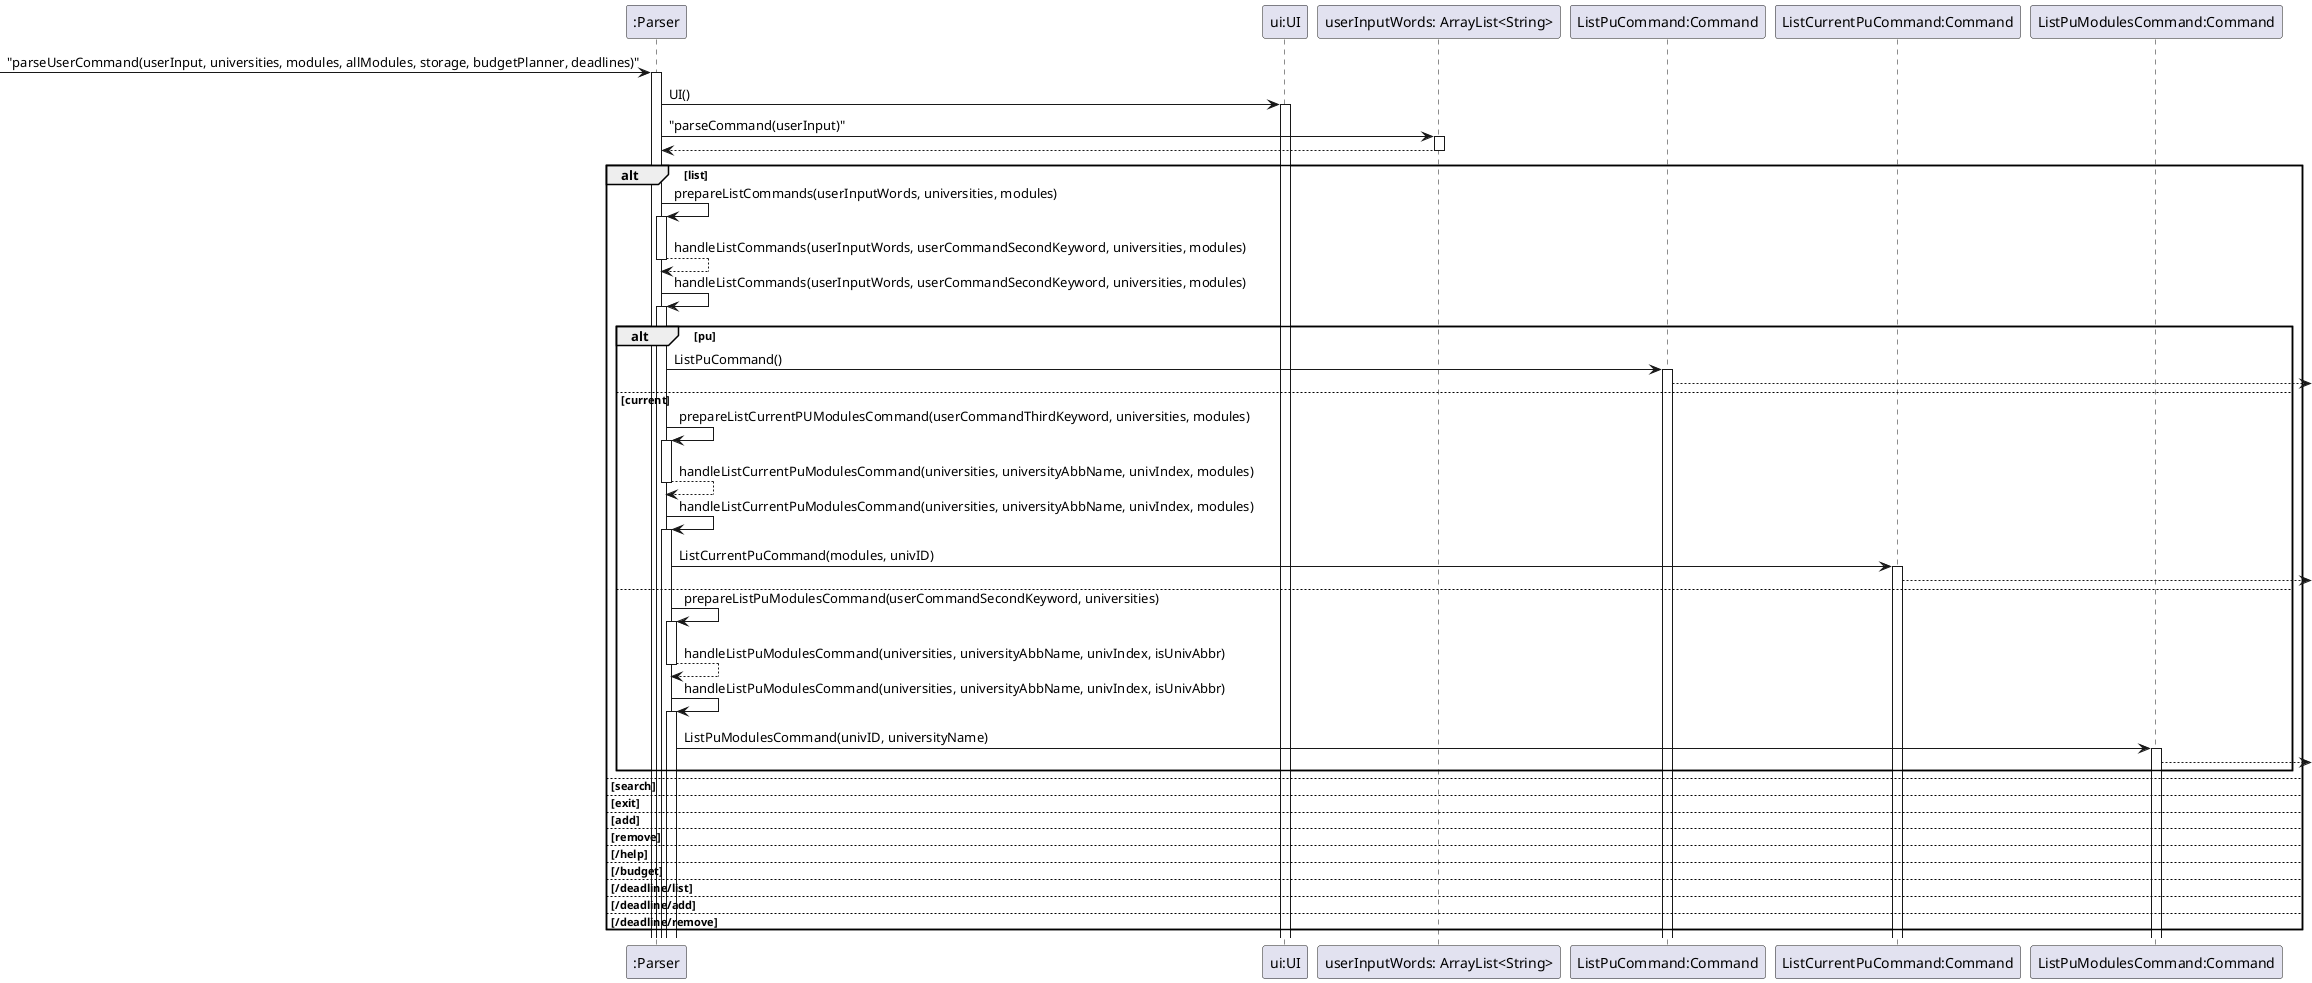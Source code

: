 @startuml
'https://plantuml.com/sequence-diagram

-> ":Parser": "parseUserCommand(userInput, universities, modules, allModules, storage, budgetPlanner, deadlines)"
activate ":Parser"

":Parser" -> "ui:UI": UI()
activate "ui:UI"


":Parser" -> "userInputWords: ArrayList<String>": "parseCommand(userInput)"
activate "userInputWords: ArrayList<String>"
":Parser" <-- "userInputWords: ArrayList<String>"
deactivate "userInputWords: ArrayList<String>"

alt list
    ":Parser" -> ":Parser": prepareListCommands(userInputWords, universities, modules)
    activate ":Parser"
    return handleListCommands(userInputWords, userCommandSecondKeyword, universities, modules)
    ":Parser" -> ":Parser": handleListCommands(userInputWords, userCommandSecondKeyword, universities, modules)
    activate ":Parser"
    alt pu
        ":Parser" -> "ListPuCommand:Command" : ListPuCommand()
        activate "ListPuCommand:Command"
        "ListPuCommand:Command" -->
    else current
        ":Parser" -> ":Parser":prepareListCurrentPUModulesCommand(userCommandThirdKeyword, universities, modules)
        activate ":Parser"
        return handleListCurrentPuModulesCommand(universities, universityAbbName, univIndex, modules)
        ":Parser" -> ":Parser": handleListCurrentPuModulesCommand(universities, universityAbbName, univIndex, modules)
        activate ":Parser"
        ":Parser" -> "ListCurrentPuCommand:Command" : ListCurrentPuCommand(modules, univID)
        activate "ListCurrentPuCommand:Command"
        "ListCurrentPuCommand:Command" -->
    else
        ":Parser" -> ":Parser":prepareListPuModulesCommand(userCommandSecondKeyword, universities)
        activate ":Parser"
        return handleListPuModulesCommand(universities, universityAbbName, univIndex, isUnivAbbr)
        ":Parser" -> ":Parser":handleListPuModulesCommand(universities, universityAbbName, univIndex, isUnivAbbr)
        activate ":Parser"
        ":Parser" -> "ListPuModulesCommand:Command":ListPuModulesCommand(univID, universityName)
        activate "ListPuModulesCommand:Command"
        "ListPuModulesCommand:Command" -->

    end
else search
else exit
else add
else remove
else /help
else /budget
else /deadline/list
else /deadline/add
else /deadline/remove
end
@enduml